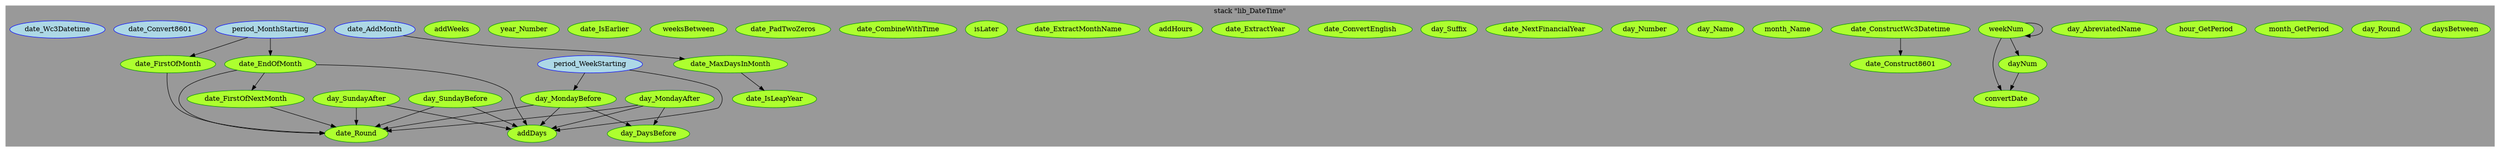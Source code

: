 digraph "dot_FromArray" {	graph [		clusterrank="true"		size="31.2500,31.2500"	];		subgraph "f" {		node [fillcolor="GreenYellow", style="filled", color="Green4"];			n33 [label="daysBetween" URL="daysBetween%2Cf%2Cstack+%22lib_DateTime%22%2C1"];		n2 [label="date_Round" URL="date_Round%2Cf%2Cstack+%22lib_DateTime%22%2C1"];		n28 [label="day_Round" URL="day_Round%2Cf%2Cstack+%22lib_DateTime%22%2C1"];		n31 [label="month_GetPeriod" URL="month_GetPeriod%2Cf%2Cstack+%22lib_DateTime%22%2C1"];		n27 [label="date_FirstOfNextMonth" URL="date_FirstOfNextMonth%2Cf%2Cstack+%22lib_DateTime%22%2C1"];		n25 [label="hour_GetPeriod" URL="hour_GetPeriod%2Cf%2Cstack+%22lib_DateTime%22%2C1"];		n23 [label="day_AbreviatedName" URL="day_AbreviatedName%2Cf%2Cstack+%22lib_DateTime%22%2C1"];		n18 [label="addDays" URL="addDays%2Cf%2Cstack+%22lib_DateTime%22%2C1"];		n9 [label="weekNum" URL="weekNum%2Cf%2Cstack+%22lib_DateTime%22%2C1"];		n38 [label="date_ConstructWc3Datetime" URL="date_ConstructWc3Datetime%2Cf%2Cstack+%22lib_DateTime%22%2C1"];		n5 [label="month_Name" URL="month_Name%2Cf%2Cstack+%22lib_DateTime%22%2C1"];		n21 [label="day_Name" URL="day_Name%2Cf%2Cstack+%22lib_DateTime%22%2C1"];		n40 [label="day_Number" URL="day_Number%2Cf%2Cstack+%22lib_DateTime%22%2C1"];		n42 [label="date_NextFinancialYear" URL="date_NextFinancialYear%2Cf%2Cstack+%22lib_DateTime%22%2C1"];		n14 [label="day_Suffix" URL="day_Suffix%2Cf%2Cstack+%22lib_DateTime%22%2C1"];		n16 [label="date_Construct8601" URL="date_Construct8601%2Cf%2Cstack+%22lib_DateTime%22%2C1"];		n10 [label="convertDate" URL="convertDate%2Cf%2Cstack+%22lib_DateTime%22%2C1"];		n7 [label="date_ConvertEnglish" URL="date_ConvertEnglish%2Cf%2Cstack+%22lib_DateTime%22%2C1"];		n1 [label="date_FirstOfMonth" URL="date_FirstOfMonth%2Cf%2Cstack+%22lib_DateTime%22%2C1"];		n3 [label="day_DaysBefore" URL="day_DaysBefore%2Cf%2Cstack+%22lib_DateTime%22%2C1"];		n30 [label="date_EndOfMonth" URL="date_EndOfMonth%2Cf%2Cstack+%22lib_DateTime%22%2C1"];		n34 [label="date_ExtractYear" URL="date_ExtractYear%2Cf%2Cstack+%22lib_DateTime%22%2C1"];		n12 [label="date_IsLeapYear" URL="date_IsLeapYear%2Cf%2Cstack+%22lib_DateTime%22%2C1"];		n26 [label="addHours" URL="addHours%2Cf%2Cstack+%22lib_DateTime%22%2C1"];		n22 [label="day_MondayBefore" URL="day_MondayBefore%2Cf%2Cstack+%22lib_DateTime%22%2C1"];		n20 [label="date_ExtractMonthName" URL="date_ExtractMonthName%2Cf%2Cstack+%22lib_DateTime%22%2C1"];		n19 [label="isLater" URL="isLater%2Cf%2Cstack+%22lib_DateTime%22%2C1"];		n8 [label="date_CombineWithTime" URL="date_CombineWithTime%2Cf%2Cstack+%22lib_DateTime%22%2C1"];		n39 [label="day_MondayAfter" URL="day_MondayAfter%2Cf%2Cstack+%22lib_DateTime%22%2C1"];		n4 [label="date_PadTwoZeros" URL="date_PadTwoZeros%2Cf%2Cstack+%22lib_DateTime%22%2C1"];		n6 [label="weeksBetween" URL="weeksBetween%2Cf%2Cstack+%22lib_DateTime%22%2C1"];		n35 [label="date_IsEarlier" URL="date_IsEarlier%2Cf%2Cstack+%22lib_DateTime%22%2C1"];		n37 [label="date_MaxDaysInMonth" URL="date_MaxDaysInMonth%2Cf%2Cstack+%22lib_DateTime%22%2C1"];		n41 [label="day_SundayAfter" URL="day_SundayAfter%2Cf%2Cstack+%22lib_DateTime%22%2C1"];		n43 [label="year_Number" URL="year_Number%2Cf%2Cstack+%22lib_DateTime%22%2C1"];		n17 [label="day_SundayBefore" URL="day_SundayBefore%2Cf%2Cstack+%22lib_DateTime%22%2C1"];		n11 [label="dayNum" URL="dayNum%2Cf%2Cstack+%22lib_DateTime%22%2C1"];		n13 [label="addWeeks" URL="addWeeks%2Cf%2Cstack+%22lib_DateTime%22%2C1"];	}		subgraph "c" {		node [fillcolor="LightBlue", style="filled", color="Blue"];			n36 [label="date_AddMonth" URL="date_AddMonth%2Cc%2Cstack+%22lib_DateTime%22%2C1"];		n29 [label="period_MonthStarting" URL="period_MonthStarting%2Cc%2Cstack+%22lib_DateTime%22%2C1"];		n32 [label="date_Convert8601" URL="date_Convert8601%2Cc%2Cstack+%22lib_DateTime%22%2C1"];		n24 [label="period_WeekStarting" URL="period_WeekStarting%2Cc%2Cstack+%22lib_DateTime%22%2C1"];		n15 [label="date_Wc3Datetime" URL="date_Wc3Datetime%2Cc%2Cstack+%22lib_DateTime%22%2C1"];	}		subgraph cluster1 {			label="stack \"lib_DateTime\"";			style=filled;			color=grey60;			fillcolor=grey60;					n33; n2; n28; n31; n27; n25; n23; n18; n9; n38; n5; n21; n36; n40; n42; n14; n16; n10; n7; n1; n3; n29; n30; n32; n34; n12; n26; n24; n22; n20; n19; n8; n39; n4; n6; n35; n37; n41; n43; n15; n17; n11; n13	}		n27 -> n2;	n9 -> n10;	n9 -> n11;	n9 -> n9;	n38 -> n16;	n36 -> n37;	n1 -> n2;	n29 -> n30;	n29 -> n1;	n30 -> n18;	n30 -> n27;	n30 -> n2;	n24 -> n18;	n24 -> n22;	n22 -> n18;	n22 -> n2;	n22 -> n3;	n39 -> n18;	n39 -> n2;	n39 -> n3;	n37 -> n12;	n41 -> n18;	n41 -> n2;	n17 -> n18;	n17 -> n2;	n11 -> n10;}